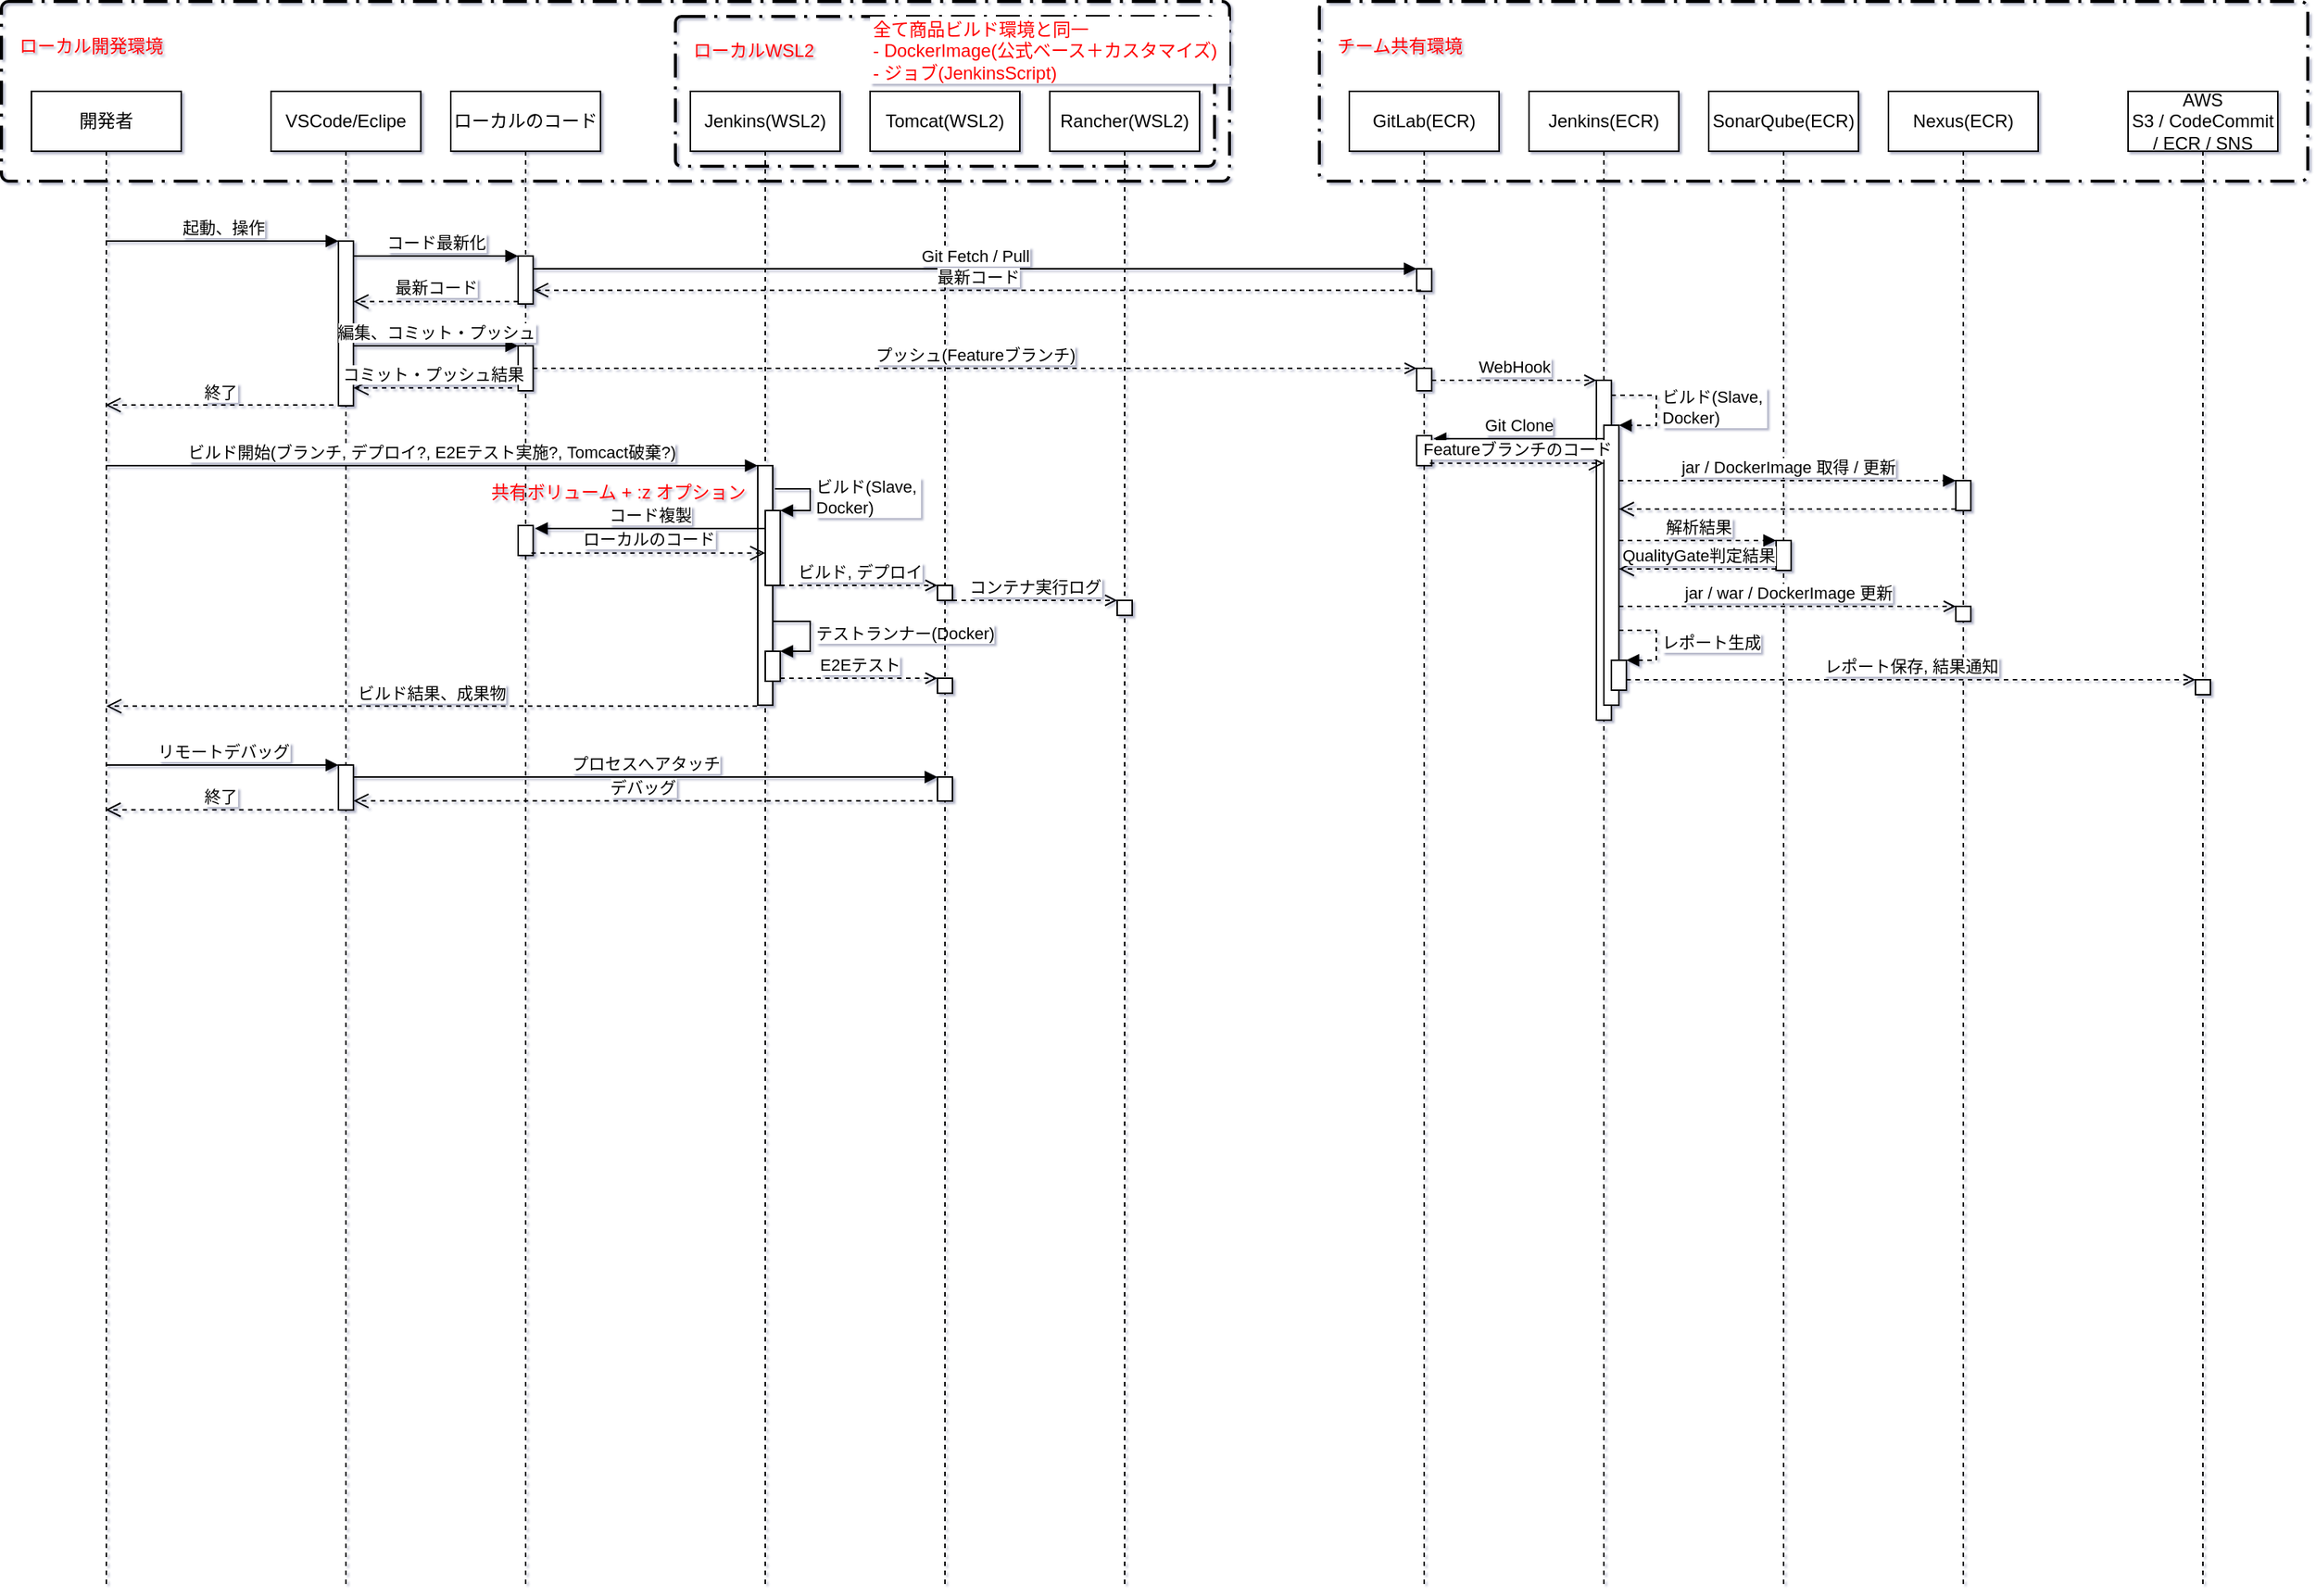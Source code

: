 <mxfile version="13.1.14" type="device"><diagram id="Jb_NNAdqdRWb9ju-OCK5" name="ページ1"><mxGraphModel dx="1673" dy="1007" grid="1" gridSize="10" guides="1" tooltips="1" connect="1" arrows="1" fold="1" page="1" pageScale="1" pageWidth="1654" pageHeight="1169" math="0" shadow="1"><root><mxCell id="0"/><mxCell id="1" parent="0"/><mxCell id="IEJwxOiFll3gFVZNq2C9-43" value="" style="rounded=1;arcSize=4;dashed=1;strokeColor=#000000;fillColor=none;gradientColor=none;dashPattern=8 3 1 3;strokeWidth=2;" vertex="1" parent="1"><mxGeometry x="60" y="20" width="820" height="120" as="geometry"/></mxCell><mxCell id="IEJwxOiFll3gFVZNq2C9-46" value="" style="rounded=1;arcSize=4;dashed=1;strokeColor=#000000;fillColor=none;gradientColor=none;dashPattern=8 3 1 3;strokeWidth=2;" vertex="1" parent="1"><mxGeometry x="510" y="30" width="360" height="100" as="geometry"/></mxCell><mxCell id="P2h7xFuMCYxEOKoiiZPy-1" value="開発者" style="shape=umlLifeline;perimeter=lifelinePerimeter;whiteSpace=wrap;html=1;container=1;collapsible=0;recursiveResize=0;outlineConnect=0;" parent="1" vertex="1"><mxGeometry x="80" y="80" width="100" height="1000" as="geometry"/></mxCell><mxCell id="P2h7xFuMCYxEOKoiiZPy-2" value="VSCode/Eclipe" style="shape=umlLifeline;perimeter=lifelinePerimeter;whiteSpace=wrap;html=1;container=1;collapsible=0;recursiveResize=0;outlineConnect=0;" parent="1" vertex="1"><mxGeometry x="240" y="80" width="100" height="1000" as="geometry"/></mxCell><mxCell id="P2h7xFuMCYxEOKoiiZPy-6" value="" style="html=1;points=[];perimeter=orthogonalPerimeter;" parent="P2h7xFuMCYxEOKoiiZPy-2" vertex="1"><mxGeometry x="45" y="100" width="10" height="110" as="geometry"/></mxCell><mxCell id="P2h7xFuMCYxEOKoiiZPy-3" value="ローカルのコード" style="shape=umlLifeline;perimeter=lifelinePerimeter;whiteSpace=wrap;html=1;container=1;collapsible=0;recursiveResize=0;outlineConnect=0;" parent="1" vertex="1"><mxGeometry x="360" y="80" width="100" height="1000" as="geometry"/></mxCell><mxCell id="P2h7xFuMCYxEOKoiiZPy-9" value="" style="html=1;points=[];perimeter=orthogonalPerimeter;" parent="P2h7xFuMCYxEOKoiiZPy-3" vertex="1"><mxGeometry x="45" y="110" width="10" height="32" as="geometry"/></mxCell><mxCell id="P2h7xFuMCYxEOKoiiZPy-19" value="" style="html=1;points=[];perimeter=orthogonalPerimeter;" parent="P2h7xFuMCYxEOKoiiZPy-3" vertex="1"><mxGeometry x="45" y="170" width="10" height="30" as="geometry"/></mxCell><mxCell id="P2h7xFuMCYxEOKoiiZPy-25" value="" style="html=1;points=[];perimeter=orthogonalPerimeter;" parent="P2h7xFuMCYxEOKoiiZPy-3" vertex="1"><mxGeometry x="45" y="290" width="10" height="20" as="geometry"/></mxCell><mxCell id="P2h7xFuMCYxEOKoiiZPy-4" value="Jenkins(WSL2)" style="shape=umlLifeline;perimeter=lifelinePerimeter;whiteSpace=wrap;html=1;container=1;collapsible=0;recursiveResize=0;outlineConnect=0;" parent="1" vertex="1"><mxGeometry x="520" y="80" width="100" height="1000" as="geometry"/></mxCell><mxCell id="P2h7xFuMCYxEOKoiiZPy-22" value="" style="html=1;points=[];perimeter=orthogonalPerimeter;" parent="P2h7xFuMCYxEOKoiiZPy-4" vertex="1"><mxGeometry x="45" y="250" width="10" height="160" as="geometry"/></mxCell><mxCell id="P2h7xFuMCYxEOKoiiZPy-51" value="" style="html=1;points=[];perimeter=orthogonalPerimeter;" parent="P2h7xFuMCYxEOKoiiZPy-4" vertex="1"><mxGeometry x="50" y="374" width="10" height="20" as="geometry"/></mxCell><mxCell id="P2h7xFuMCYxEOKoiiZPy-52" value="テストランナー(Docker)" style="edgeStyle=orthogonalEdgeStyle;html=1;align=left;spacingLeft=2;endArrow=block;rounded=0;entryX=1;entryY=0;" parent="P2h7xFuMCYxEOKoiiZPy-4" target="P2h7xFuMCYxEOKoiiZPy-51" edge="1"><mxGeometry relative="1" as="geometry"><mxPoint x="55" y="354" as="sourcePoint"/><Array as="points"><mxPoint x="80" y="354"/></Array></mxGeometry></mxCell><mxCell id="P2h7xFuMCYxEOKoiiZPy-5" value="Tomcat(WSL2)" style="shape=umlLifeline;perimeter=lifelinePerimeter;whiteSpace=wrap;html=1;container=1;collapsible=0;recursiveResize=0;outlineConnect=0;" parent="1" vertex="1"><mxGeometry x="640" y="80" width="100" height="1000" as="geometry"/></mxCell><mxCell id="P2h7xFuMCYxEOKoiiZPy-35" value="" style="html=1;points=[];perimeter=orthogonalPerimeter;" parent="P2h7xFuMCYxEOKoiiZPy-5" vertex="1"><mxGeometry x="45" y="330" width="10" height="10" as="geometry"/></mxCell><mxCell id="P2h7xFuMCYxEOKoiiZPy-47" value="" style="html=1;points=[];perimeter=orthogonalPerimeter;" parent="P2h7xFuMCYxEOKoiiZPy-5" vertex="1"><mxGeometry x="45" y="458" width="10" height="16" as="geometry"/></mxCell><mxCell id="P2h7xFuMCYxEOKoiiZPy-54" value="" style="html=1;points=[];perimeter=orthogonalPerimeter;" parent="P2h7xFuMCYxEOKoiiZPy-5" vertex="1"><mxGeometry x="45" y="392" width="10" height="10" as="geometry"/></mxCell><mxCell id="P2h7xFuMCYxEOKoiiZPy-55" value="E2Eテスト" style="html=1;verticalAlign=bottom;endArrow=open;entryX=0;entryY=0;dashed=1;endFill=0;" parent="P2h7xFuMCYxEOKoiiZPy-5" target="P2h7xFuMCYxEOKoiiZPy-54" edge="1"><mxGeometry relative="1" as="geometry"><mxPoint x="-60" y="392" as="sourcePoint"/></mxGeometry></mxCell><mxCell id="P2h7xFuMCYxEOKoiiZPy-7" value="起動、操作" style="html=1;verticalAlign=bottom;endArrow=block;entryX=0;entryY=0;" parent="1" target="P2h7xFuMCYxEOKoiiZPy-6" edge="1"><mxGeometry relative="1" as="geometry"><mxPoint x="129.5" y="180.0" as="sourcePoint"/></mxGeometry></mxCell><mxCell id="P2h7xFuMCYxEOKoiiZPy-8" value="終了" style="html=1;verticalAlign=bottom;endArrow=open;dashed=1;endSize=8;exitX=-0.333;exitY=0.996;exitDx=0;exitDy=0;exitPerimeter=0;" parent="1" source="P2h7xFuMCYxEOKoiiZPy-6" edge="1"><mxGeometry relative="1" as="geometry"><mxPoint x="129.5" y="289.56" as="targetPoint"/></mxGeometry></mxCell><mxCell id="P2h7xFuMCYxEOKoiiZPy-10" value="コード最新化" style="html=1;verticalAlign=bottom;endArrow=block;entryX=0;entryY=0;" parent="1" source="P2h7xFuMCYxEOKoiiZPy-6" target="P2h7xFuMCYxEOKoiiZPy-9" edge="1"><mxGeometry relative="1" as="geometry"><mxPoint x="300" y="240" as="sourcePoint"/></mxGeometry></mxCell><mxCell id="P2h7xFuMCYxEOKoiiZPy-11" value="最新コード" style="html=1;verticalAlign=bottom;endArrow=open;dashed=1;endSize=8;exitX=0;exitY=0.95;" parent="1" source="P2h7xFuMCYxEOKoiiZPy-9" target="P2h7xFuMCYxEOKoiiZPy-6" edge="1"><mxGeometry relative="1" as="geometry"><mxPoint x="290" y="316" as="targetPoint"/></mxGeometry></mxCell><mxCell id="P2h7xFuMCYxEOKoiiZPy-12" value="GitLab(ECR)" style="shape=umlLifeline;perimeter=lifelinePerimeter;whiteSpace=wrap;html=1;container=1;collapsible=0;recursiveResize=0;outlineConnect=0;" parent="1" vertex="1"><mxGeometry x="960" y="80" width="100" height="1000" as="geometry"/></mxCell><mxCell id="P2h7xFuMCYxEOKoiiZPy-14" value="" style="html=1;points=[];perimeter=orthogonalPerimeter;" parent="P2h7xFuMCYxEOKoiiZPy-12" vertex="1"><mxGeometry x="45" y="118.5" width="10" height="15" as="geometry"/></mxCell><mxCell id="IEJwxOiFll3gFVZNq2C9-1" value="" style="html=1;points=[];perimeter=orthogonalPerimeter;" vertex="1" parent="P2h7xFuMCYxEOKoiiZPy-12"><mxGeometry x="45" y="185.0" width="10" height="15" as="geometry"/></mxCell><mxCell id="IEJwxOiFll3gFVZNq2C9-2" value="プッシュ(Featureブランチ)" style="html=1;verticalAlign=bottom;endArrow=open;entryX=0;entryY=0;dashed=1;endFill=0;" edge="1" target="IEJwxOiFll3gFVZNq2C9-1" parent="P2h7xFuMCYxEOKoiiZPy-12"><mxGeometry relative="1" as="geometry"><mxPoint x="-545" y="185.0" as="sourcePoint"/></mxGeometry></mxCell><mxCell id="IEJwxOiFll3gFVZNq2C9-8" value="" style="html=1;points=[];perimeter=orthogonalPerimeter;" vertex="1" parent="P2h7xFuMCYxEOKoiiZPy-12"><mxGeometry x="45" y="230" width="10" height="20" as="geometry"/></mxCell><mxCell id="P2h7xFuMCYxEOKoiiZPy-13" value="Jenkins(ECR)" style="shape=umlLifeline;perimeter=lifelinePerimeter;whiteSpace=wrap;html=1;container=1;collapsible=0;recursiveResize=0;outlineConnect=0;" parent="1" vertex="1"><mxGeometry x="1080" y="80" width="100" height="1000" as="geometry"/></mxCell><mxCell id="IEJwxOiFll3gFVZNq2C9-4" value="" style="html=1;points=[];perimeter=orthogonalPerimeter;" vertex="1" parent="P2h7xFuMCYxEOKoiiZPy-13"><mxGeometry x="45" y="193" width="10" height="227" as="geometry"/></mxCell><mxCell id="IEJwxOiFll3gFVZNq2C9-5" value="WebHook" style="html=1;verticalAlign=bottom;endArrow=open;entryX=0;entryY=0;dashed=1;endFill=0;" edge="1" target="IEJwxOiFll3gFVZNq2C9-4" parent="P2h7xFuMCYxEOKoiiZPy-13"><mxGeometry relative="1" as="geometry"><mxPoint x="-65" y="193" as="sourcePoint"/></mxGeometry></mxCell><mxCell id="IEJwxOiFll3gFVZNq2C9-6" value="" style="html=1;points=[];perimeter=orthogonalPerimeter;" vertex="1" parent="P2h7xFuMCYxEOKoiiZPy-13"><mxGeometry x="50" y="223.06" width="10" height="186.94" as="geometry"/></mxCell><mxCell id="IEJwxOiFll3gFVZNq2C9-7" value="ビルド(Slave,&amp;nbsp;&lt;br&gt;Docker)" style="edgeStyle=orthogonalEdgeStyle;html=1;align=left;spacingLeft=2;endArrow=block;rounded=0;entryX=1;entryY=0;dashed=1;" edge="1" target="IEJwxOiFll3gFVZNq2C9-6" parent="P2h7xFuMCYxEOKoiiZPy-13" source="IEJwxOiFll3gFVZNq2C9-4"><mxGeometry relative="1" as="geometry"><mxPoint x="60" y="203.06" as="sourcePoint"/><Array as="points"><mxPoint x="85" y="203"/><mxPoint x="85" y="223"/></Array></mxGeometry></mxCell><mxCell id="IEJwxOiFll3gFVZNq2C9-39" value="" style="html=1;points=[];perimeter=orthogonalPerimeter;" vertex="1" parent="P2h7xFuMCYxEOKoiiZPy-13"><mxGeometry x="55" y="380" width="10" height="20" as="geometry"/></mxCell><mxCell id="IEJwxOiFll3gFVZNq2C9-40" value="レポート生成" style="edgeStyle=orthogonalEdgeStyle;html=1;align=left;spacingLeft=2;endArrow=block;rounded=0;entryX=1;entryY=0;dashed=1;" edge="1" target="IEJwxOiFll3gFVZNq2C9-39" parent="P2h7xFuMCYxEOKoiiZPy-13"><mxGeometry relative="1" as="geometry"><mxPoint x="60" y="360" as="sourcePoint"/><Array as="points"><mxPoint x="85" y="360"/></Array></mxGeometry></mxCell><mxCell id="P2h7xFuMCYxEOKoiiZPy-15" value="Git Fetch / Pull" style="html=1;verticalAlign=bottom;endArrow=block;entryX=0;entryY=0;" parent="1" source="P2h7xFuMCYxEOKoiiZPy-9" target="P2h7xFuMCYxEOKoiiZPy-14" edge="1"><mxGeometry relative="1" as="geometry"><mxPoint x="860" y="200" as="sourcePoint"/></mxGeometry></mxCell><mxCell id="P2h7xFuMCYxEOKoiiZPy-16" value="最新コード" style="html=1;verticalAlign=bottom;endArrow=open;dashed=1;endSize=8;exitX=0.48;exitY=0.217;exitDx=0;exitDy=0;exitPerimeter=0;" parent="1" target="P2h7xFuMCYxEOKoiiZPy-9" edge="1"><mxGeometry relative="1" as="geometry"><mxPoint x="860" y="276" as="targetPoint"/><mxPoint x="1008" y="212.84" as="sourcePoint"/></mxGeometry></mxCell><mxCell id="P2h7xFuMCYxEOKoiiZPy-18" value="Rancher(WSL2)" style="shape=umlLifeline;perimeter=lifelinePerimeter;whiteSpace=wrap;html=1;container=1;collapsible=0;recursiveResize=0;outlineConnect=0;" parent="1" vertex="1"><mxGeometry x="760" y="80" width="100" height="1000" as="geometry"/></mxCell><mxCell id="P2h7xFuMCYxEOKoiiZPy-41" value="" style="html=1;points=[];perimeter=orthogonalPerimeter;" parent="P2h7xFuMCYxEOKoiiZPy-18" vertex="1"><mxGeometry x="45" y="340" width="10" height="10" as="geometry"/></mxCell><mxCell id="P2h7xFuMCYxEOKoiiZPy-20" value="編集、コミット・プッシュ" style="html=1;verticalAlign=bottom;endArrow=block;entryX=0;entryY=0;" parent="1" source="P2h7xFuMCYxEOKoiiZPy-6" target="P2h7xFuMCYxEOKoiiZPy-19" edge="1"><mxGeometry relative="1" as="geometry"><mxPoint x="335" y="260" as="sourcePoint"/></mxGeometry></mxCell><mxCell id="P2h7xFuMCYxEOKoiiZPy-21" value="コミット・プッシュ結果" style="html=1;verticalAlign=bottom;endArrow=open;dashed=1;endSize=8;exitX=0.41;exitY=0.333;exitDx=0;exitDy=0;exitPerimeter=0;" parent="1" edge="1"><mxGeometry relative="1" as="geometry"><mxPoint x="295" y="278.16" as="targetPoint"/><mxPoint x="401" y="278.16" as="sourcePoint"/></mxGeometry></mxCell><mxCell id="P2h7xFuMCYxEOKoiiZPy-23" value="ビルド開始(ブランチ, デプロイ?, E2Eテスト実施?, Tomcact破棄?)" style="html=1;verticalAlign=bottom;endArrow=block;entryX=0;entryY=0;" parent="1" target="P2h7xFuMCYxEOKoiiZPy-22" edge="1"><mxGeometry relative="1" as="geometry"><mxPoint x="129.667" y="330" as="sourcePoint"/></mxGeometry></mxCell><mxCell id="P2h7xFuMCYxEOKoiiZPy-24" value="ビルド結果、成果物" style="html=1;verticalAlign=bottom;endArrow=open;dashed=1;endSize=8;exitX=-0.048;exitY=1.004;exitDx=0;exitDy=0;exitPerimeter=0;" parent="1" source="P2h7xFuMCYxEOKoiiZPy-22" target="P2h7xFuMCYxEOKoiiZPy-1" edge="1"><mxGeometry relative="1" as="geometry"><mxPoint x="129.667" y="425" as="targetPoint"/></mxGeometry></mxCell><mxCell id="P2h7xFuMCYxEOKoiiZPy-26" value="コード複製" style="html=1;verticalAlign=bottom;endArrow=block;entryX=1.12;entryY=0.1;entryDx=0;entryDy=0;entryPerimeter=0;" parent="1" source="P2h7xFuMCYxEOKoiiZPy-28" target="P2h7xFuMCYxEOKoiiZPy-25" edge="1"><mxGeometry relative="1" as="geometry"><mxPoint x="565" y="372" as="sourcePoint"/></mxGeometry></mxCell><mxCell id="P2h7xFuMCYxEOKoiiZPy-27" value="ローカルのコード" style="html=1;verticalAlign=bottom;endArrow=open;dashed=1;endSize=8;exitX=0.88;exitY=0.92;exitDx=0;exitDy=0;exitPerimeter=0;" parent="1" source="P2h7xFuMCYxEOKoiiZPy-25" target="P2h7xFuMCYxEOKoiiZPy-28" edge="1"><mxGeometry relative="1" as="geometry"><mxPoint x="565" y="388.4" as="targetPoint"/></mxGeometry></mxCell><mxCell id="P2h7xFuMCYxEOKoiiZPy-28" value="" style="html=1;points=[];perimeter=orthogonalPerimeter;" parent="1" vertex="1"><mxGeometry x="570" y="360" width="10" height="50" as="geometry"/></mxCell><mxCell id="P2h7xFuMCYxEOKoiiZPy-29" value="ビルド(Slave,&amp;nbsp;&lt;br&gt;Docker)" style="edgeStyle=orthogonalEdgeStyle;html=1;align=left;spacingLeft=2;endArrow=block;rounded=0;entryX=1;entryY=0;exitX=1.143;exitY=0.097;exitDx=0;exitDy=0;exitPerimeter=0;" parent="1" target="P2h7xFuMCYxEOKoiiZPy-28" edge="1" source="P2h7xFuMCYxEOKoiiZPy-22"><mxGeometry relative="1" as="geometry"><mxPoint x="575" y="370" as="sourcePoint"/><Array as="points"><mxPoint x="600" y="346"/><mxPoint x="600" y="360"/></Array></mxGeometry></mxCell><mxCell id="P2h7xFuMCYxEOKoiiZPy-36" value="ビルド, デプロイ" style="html=1;verticalAlign=bottom;endArrow=open;entryX=0;entryY=0;dashed=1;endFill=0;" parent="1" source="P2h7xFuMCYxEOKoiiZPy-28" target="P2h7xFuMCYxEOKoiiZPy-35" edge="1"><mxGeometry relative="1" as="geometry"><mxPoint x="620" y="410" as="sourcePoint"/></mxGeometry></mxCell><mxCell id="P2h7xFuMCYxEOKoiiZPy-42" value="コンテナ実行ログ" style="html=1;verticalAlign=bottom;endArrow=open;entryX=0;entryY=0;dashed=1;endFill=0;" parent="1" source="P2h7xFuMCYxEOKoiiZPy-35" target="P2h7xFuMCYxEOKoiiZPy-41" edge="1"><mxGeometry relative="1" as="geometry"><mxPoint x="700" y="420" as="sourcePoint"/></mxGeometry></mxCell><mxCell id="P2h7xFuMCYxEOKoiiZPy-43" value="" style="html=1;points=[];perimeter=orthogonalPerimeter;" parent="1" vertex="1"><mxGeometry x="285" y="530" width="10" height="30" as="geometry"/></mxCell><mxCell id="P2h7xFuMCYxEOKoiiZPy-44" value="リモートデバッグ" style="html=1;verticalAlign=bottom;endArrow=block;entryX=0;entryY=0;" parent="1" target="P2h7xFuMCYxEOKoiiZPy-43" edge="1"><mxGeometry relative="1" as="geometry"><mxPoint x="129.5" y="530" as="sourcePoint"/></mxGeometry></mxCell><mxCell id="P2h7xFuMCYxEOKoiiZPy-45" value="終了" style="html=1;verticalAlign=bottom;endArrow=open;dashed=1;endSize=8;exitX=-0.333;exitY=0.996;exitDx=0;exitDy=0;exitPerimeter=0;" parent="1" source="P2h7xFuMCYxEOKoiiZPy-43" edge="1"><mxGeometry relative="1" as="geometry"><mxPoint x="129.5" y="559.88" as="targetPoint"/></mxGeometry></mxCell><mxCell id="P2h7xFuMCYxEOKoiiZPy-48" value="プロセスへアタッチ" style="html=1;verticalAlign=bottom;endArrow=block;entryX=0;entryY=0;" parent="1" source="P2h7xFuMCYxEOKoiiZPy-43" target="P2h7xFuMCYxEOKoiiZPy-47" edge="1"><mxGeometry relative="1" as="geometry"><mxPoint x="529.5" y="529.12" as="sourcePoint"/></mxGeometry></mxCell><mxCell id="P2h7xFuMCYxEOKoiiZPy-49" value="デバッグ" style="html=1;verticalAlign=bottom;endArrow=open;dashed=1;endSize=8;exitX=-0.333;exitY=0.996;exitDx=0;exitDy=0;exitPerimeter=0;" parent="1" source="P2h7xFuMCYxEOKoiiZPy-47" target="P2h7xFuMCYxEOKoiiZPy-43" edge="1"><mxGeometry relative="1" as="geometry"><mxPoint x="529.5" y="559.0" as="targetPoint"/></mxGeometry></mxCell><mxCell id="IEJwxOiFll3gFVZNq2C9-9" value="Git Clone" style="html=1;verticalAlign=bottom;endArrow=block;entryX=1.12;entryY=0.1;entryDx=0;entryDy=0;entryPerimeter=0;" edge="1" target="IEJwxOiFll3gFVZNq2C9-8" parent="1" source="IEJwxOiFll3gFVZNq2C9-6"><mxGeometry relative="1" as="geometry"><mxPoint x="1135" y="312" as="sourcePoint"/></mxGeometry></mxCell><mxCell id="IEJwxOiFll3gFVZNq2C9-10" value="Featureブランチのコード" style="html=1;verticalAlign=bottom;endArrow=open;dashed=1;endSize=8;exitX=0.88;exitY=0.92;exitDx=0;exitDy=0;exitPerimeter=0;" edge="1" source="IEJwxOiFll3gFVZNq2C9-8" parent="1" target="IEJwxOiFll3gFVZNq2C9-6"><mxGeometry relative="1" as="geometry"><mxPoint x="1135" y="328.4" as="targetPoint"/></mxGeometry></mxCell><mxCell id="IEJwxOiFll3gFVZNq2C9-21" value="SonarQube(ECR)" style="shape=umlLifeline;perimeter=lifelinePerimeter;whiteSpace=wrap;html=1;container=1;collapsible=0;recursiveResize=0;outlineConnect=0;" vertex="1" parent="1"><mxGeometry x="1200" y="80" width="100" height="1000" as="geometry"/></mxCell><mxCell id="IEJwxOiFll3gFVZNq2C9-25" value="" style="html=1;points=[];perimeter=orthogonalPerimeter;" vertex="1" parent="IEJwxOiFll3gFVZNq2C9-21"><mxGeometry x="45" y="300" width="10" height="20" as="geometry"/></mxCell><mxCell id="IEJwxOiFll3gFVZNq2C9-26" value="解析結果" style="html=1;verticalAlign=bottom;endArrow=block;entryX=0;entryY=0;dashed=1;" edge="1" target="IEJwxOiFll3gFVZNq2C9-25" parent="1"><mxGeometry relative="1" as="geometry"><mxPoint x="1140" y="380" as="sourcePoint"/></mxGeometry></mxCell><mxCell id="IEJwxOiFll3gFVZNq2C9-27" value="QualityGate判定結果" style="html=1;verticalAlign=bottom;endArrow=open;dashed=1;endSize=8;exitX=0;exitY=0.95;" edge="1" source="IEJwxOiFll3gFVZNq2C9-25" parent="1"><mxGeometry relative="1" as="geometry"><mxPoint x="1140" y="399" as="targetPoint"/></mxGeometry></mxCell><mxCell id="IEJwxOiFll3gFVZNq2C9-28" value="AWS&lt;br&gt;S3 / CodeCommit / ECR / SNS" style="shape=umlLifeline;perimeter=lifelinePerimeter;whiteSpace=wrap;html=1;container=1;collapsible=0;recursiveResize=0;outlineConnect=0;" vertex="1" parent="1"><mxGeometry x="1480" y="80" width="100" height="1000" as="geometry"/></mxCell><mxCell id="IEJwxOiFll3gFVZNq2C9-41" value="" style="html=1;points=[];perimeter=orthogonalPerimeter;" vertex="1" parent="IEJwxOiFll3gFVZNq2C9-28"><mxGeometry x="45" y="393" width="10" height="10" as="geometry"/></mxCell><mxCell id="IEJwxOiFll3gFVZNq2C9-33" value="Nexus(ECR)" style="shape=umlLifeline;perimeter=lifelinePerimeter;whiteSpace=wrap;html=1;container=1;collapsible=0;recursiveResize=0;outlineConnect=0;" vertex="1" parent="1"><mxGeometry x="1320" y="80" width="100" height="1000" as="geometry"/></mxCell><mxCell id="IEJwxOiFll3gFVZNq2C9-34" value="" style="html=1;points=[];perimeter=orthogonalPerimeter;" vertex="1" parent="IEJwxOiFll3gFVZNq2C9-33"><mxGeometry x="45" y="344" width="10" height="10" as="geometry"/></mxCell><mxCell id="IEJwxOiFll3gFVZNq2C9-36" value="" style="html=1;points=[];perimeter=orthogonalPerimeter;" vertex="1" parent="IEJwxOiFll3gFVZNq2C9-33"><mxGeometry x="45" y="260" width="10" height="20" as="geometry"/></mxCell><mxCell id="IEJwxOiFll3gFVZNq2C9-35" value="jar / war / DockerImage 更新" style="html=1;verticalAlign=bottom;endArrow=open;entryX=0;entryY=0;dashed=1;endFill=0;" edge="1" target="IEJwxOiFll3gFVZNq2C9-34" parent="1"><mxGeometry relative="1" as="geometry"><mxPoint x="1140" y="424" as="sourcePoint"/></mxGeometry></mxCell><mxCell id="IEJwxOiFll3gFVZNq2C9-37" value="jar / DockerImage 取得 / 更新" style="html=1;verticalAlign=bottom;endArrow=block;entryX=0;entryY=0;dashed=1;" edge="1" target="IEJwxOiFll3gFVZNq2C9-36" parent="1" source="IEJwxOiFll3gFVZNq2C9-6"><mxGeometry relative="1" as="geometry"><mxPoint x="1260" y="340" as="sourcePoint"/></mxGeometry></mxCell><mxCell id="IEJwxOiFll3gFVZNq2C9-38" value="" style="html=1;verticalAlign=bottom;endArrow=open;dashed=1;endSize=8;exitX=0;exitY=0.95;" edge="1" source="IEJwxOiFll3gFVZNq2C9-36" parent="1" target="IEJwxOiFll3gFVZNq2C9-6"><mxGeometry relative="1" as="geometry"><mxPoint x="1260" y="359" as="targetPoint"/></mxGeometry></mxCell><mxCell id="IEJwxOiFll3gFVZNq2C9-42" value="レポート保存, 結果通知" style="html=1;verticalAlign=bottom;endArrow=open;entryX=0;entryY=0;dashed=1;endFill=0;" edge="1" target="IEJwxOiFll3gFVZNq2C9-41" parent="1" source="IEJwxOiFll3gFVZNq2C9-39"><mxGeometry relative="1" as="geometry"><mxPoint x="1300" y="465" as="sourcePoint"/></mxGeometry></mxCell><mxCell id="IEJwxOiFll3gFVZNq2C9-44" value="ローカル開発環境" style="text;html=1;strokeColor=none;fillColor=none;align=left;verticalAlign=middle;whiteSpace=wrap;rounded=0;fontColor=#FF0000;" vertex="1" parent="1"><mxGeometry x="70" y="40" width="160" height="20" as="geometry"/></mxCell><mxCell id="IEJwxOiFll3gFVZNq2C9-45" value="全て商品ビルド環境と同一&lt;br&gt;- DockerImage(公式ベース＋カスタマイズ)&lt;br&gt;- ジョブ(JenkinsScript)" style="text;html=1;strokeColor=none;fillColor=#ffffff;align=left;verticalAlign=middle;whiteSpace=wrap;rounded=0;fontColor=#FF0000;" vertex="1" parent="1"><mxGeometry x="640" y="30" width="240" height="45" as="geometry"/></mxCell><mxCell id="IEJwxOiFll3gFVZNq2C9-47" value="ローカルWSL2" style="text;html=1;strokeColor=none;fillColor=none;align=left;verticalAlign=middle;whiteSpace=wrap;rounded=0;fontColor=#FF0000;" vertex="1" parent="1"><mxGeometry x="520" y="42.5" width="160" height="20" as="geometry"/></mxCell><mxCell id="IEJwxOiFll3gFVZNq2C9-48" value="共有ボリューム +&amp;nbsp;:z オプション" style="text;html=1;strokeColor=none;fillColor=none;align=left;verticalAlign=middle;whiteSpace=wrap;rounded=0;fontColor=#FF0000;" vertex="1" parent="1"><mxGeometry x="385" y="338" width="175" height="20" as="geometry"/></mxCell><mxCell id="IEJwxOiFll3gFVZNq2C9-49" value="" style="rounded=1;arcSize=4;dashed=1;strokeColor=#000000;fillColor=none;gradientColor=none;dashPattern=8 3 1 3;strokeWidth=2;" vertex="1" parent="1"><mxGeometry x="940" y="20" width="660" height="120" as="geometry"/></mxCell><mxCell id="IEJwxOiFll3gFVZNq2C9-50" value="チーム共有環境" style="text;html=1;strokeColor=none;fillColor=none;align=left;verticalAlign=middle;whiteSpace=wrap;rounded=0;fontColor=#FF0000;" vertex="1" parent="1"><mxGeometry x="950" y="40" width="160" height="20" as="geometry"/></mxCell></root></mxGraphModel></diagram></mxfile>